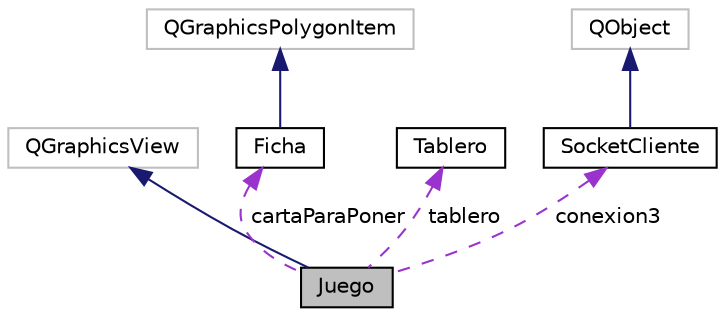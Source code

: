 digraph "Juego"
{
  edge [fontname="Helvetica",fontsize="10",labelfontname="Helvetica",labelfontsize="10"];
  node [fontname="Helvetica",fontsize="10",shape=record];
  Node2 [label="Juego",height=0.2,width=0.4,color="black", fillcolor="grey75", style="filled", fontcolor="black"];
  Node3 -> Node2 [dir="back",color="midnightblue",fontsize="10",style="solid",fontname="Helvetica"];
  Node3 [label="QGraphicsView",height=0.2,width=0.4,color="grey75", fillcolor="white", style="filled"];
  Node4 -> Node2 [dir="back",color="darkorchid3",fontsize="10",style="dashed",label=" cartaParaPoner" ,fontname="Helvetica"];
  Node4 [label="Ficha",height=0.2,width=0.4,color="black", fillcolor="white", style="filled",URL="$class_ficha.html",tooltip="The Ficha class Permiite crear y graficar las fichas en el juego. "];
  Node5 -> Node4 [dir="back",color="midnightblue",fontsize="10",style="solid",fontname="Helvetica"];
  Node5 [label="QGraphicsPolygonItem",height=0.2,width=0.4,color="grey75", fillcolor="white", style="filled"];
  Node6 -> Node2 [dir="back",color="darkorchid3",fontsize="10",style="dashed",label=" tablero" ,fontname="Helvetica"];
  Node6 [label="Tablero",height=0.2,width=0.4,color="black", fillcolor="white", style="filled",URL="$class_tablero.html",tooltip="The Tablero class Constrola el tablero que se muestra en el juego. "];
  Node7 -> Node2 [dir="back",color="darkorchid3",fontsize="10",style="dashed",label=" conexion3" ,fontname="Helvetica"];
  Node7 [label="SocketCliente",height=0.2,width=0.4,color="black", fillcolor="white", style="filled",URL="$class_socket_cliente.html",tooltip="The SocketCliente class Permite crear y mantener la conexion con el servidor. "];
  Node8 -> Node7 [dir="back",color="midnightblue",fontsize="10",style="solid",fontname="Helvetica"];
  Node8 [label="QObject",height=0.2,width=0.4,color="grey75", fillcolor="white", style="filled"];
}
